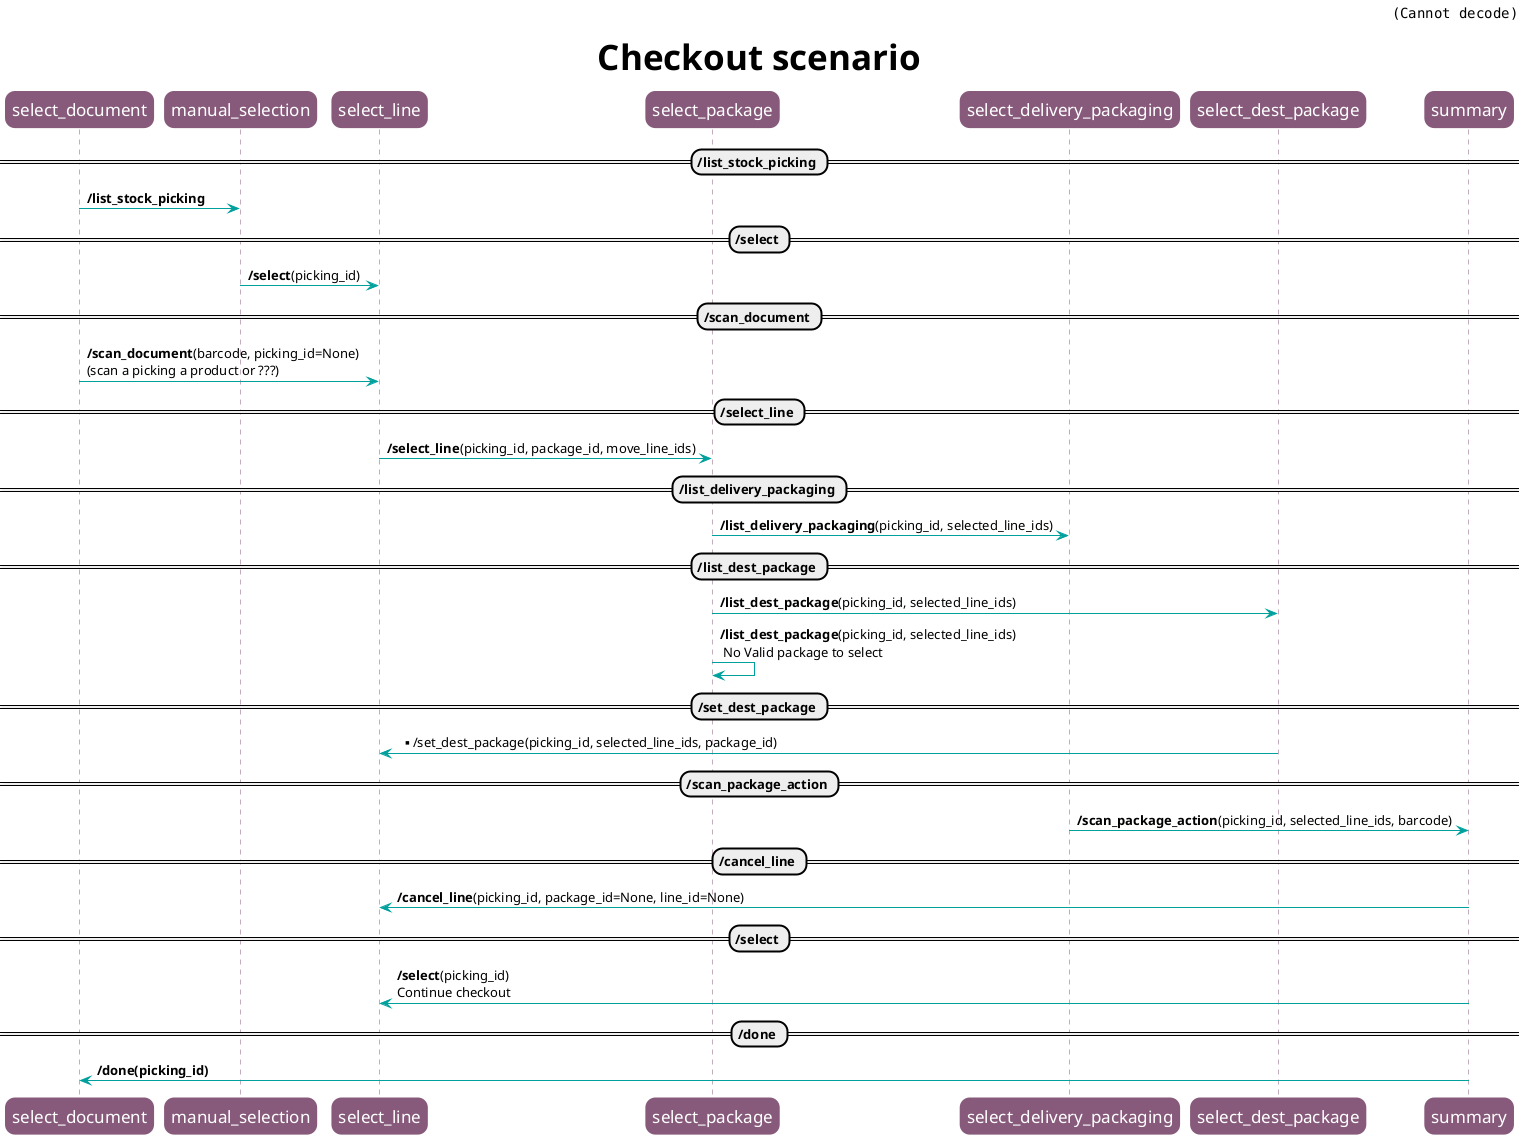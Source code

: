 # Diagram to generate with PlantUML (https://plantuml.com/)
#
#   $ sudo apt install plantuml
#   $ plantuml delivery_diag_seq.plantuml
#

@startuml

skinparam roundcorner 20
skinparam sequence {

ParticipantBorderColor #875A7B
ParticipantBackgroundColor #875A7B
ParticipantFontSize 17
ParticipantFontColor white

LifeLineBorderColor #875A7B

ArrowColor #00A09D
}

header <img:oca_logo.png>
title <size:35>Checkout scenario</size>

== /list_stock_picking ==
select_document -> manual_selection: **/list_stock_picking**

== /select ==
manual_selection -> select_line: **/select**(picking_id)

== /scan_document ==
select_document -> select_line: **/scan_document**(barcode, picking_id=None) \n(scan a picking a product or ???)

== /select_line ==
select_line -> select_package: **/select_line**(picking_id, package_id, move_line_ids)

== /list_delivery_packaging ==
select_package -> select_delivery_packaging: **/list_delivery_packaging**(picking_id, selected_line_ids)


== /list_dest_package ==
select_package -> select_dest_package: **/list_dest_package**(picking_id, selected_line_ids)
select_package -> select_package: **/list_dest_package**(picking_id, selected_line_ids) \n No Valid package to select

== /set_dest_package ==
select_dest_package -> select_line: **/set_dest_package(picking_id, selected_line_ids, package_id)

== /scan_package_action ==
select_delivery_packaging -> summary: **/scan_package_action**(picking_id, selected_line_ids, barcode)

== /cancel_line ==
summary -> select_line: **/cancel_line**(picking_id, package_id=None, line_id=None)

 == /select ==
 summary -> select_line: **/select**(picking_id) \nContinue checkout

== /done ==
summary -> select_document: **/done(picking_id)**


@enduml
